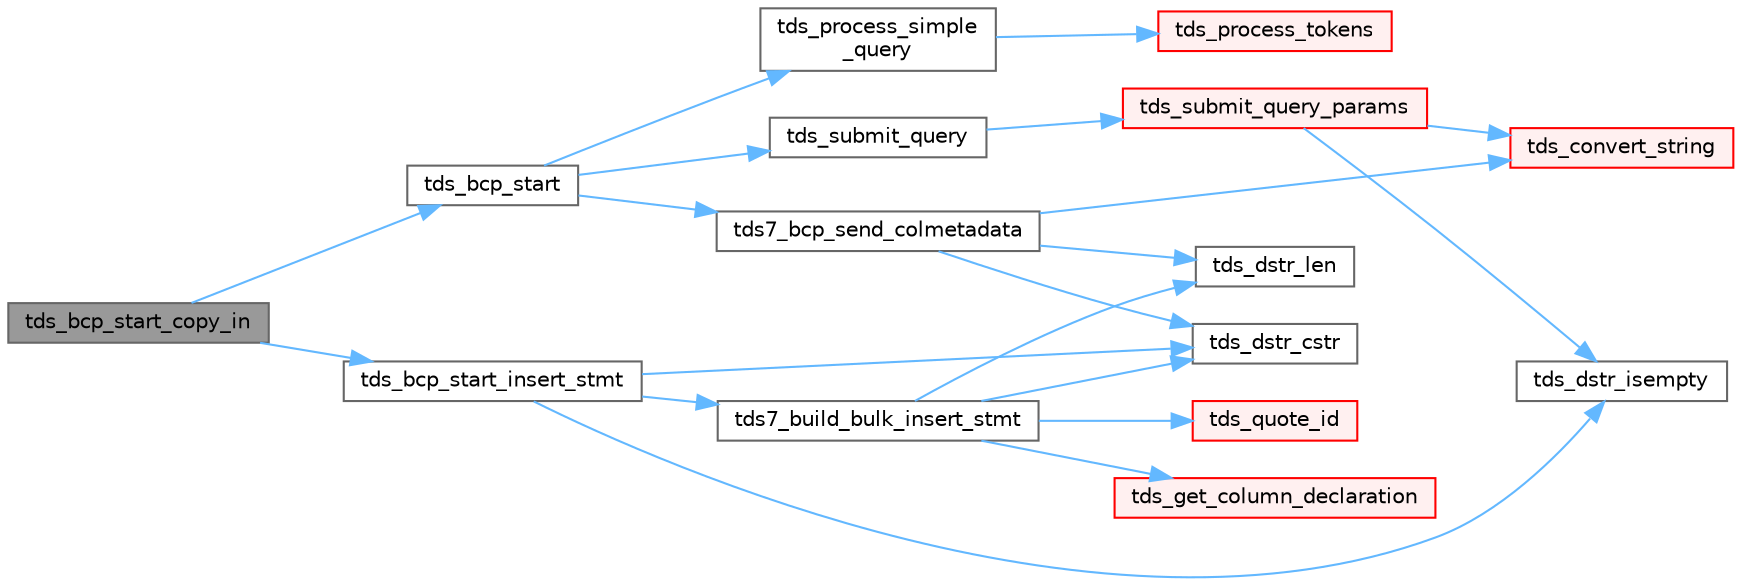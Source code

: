 digraph "tds_bcp_start_copy_in"
{
 // LATEX_PDF_SIZE
  bgcolor="transparent";
  edge [fontname=Helvetica,fontsize=10,labelfontname=Helvetica,labelfontsize=10];
  node [fontname=Helvetica,fontsize=10,shape=box,height=0.2,width=0.4];
  rankdir="LR";
  Node1 [id="Node000001",label="tds_bcp_start_copy_in",height=0.2,width=0.4,color="gray40", fillcolor="grey60", style="filled", fontcolor="black",tooltip="Start bulk copy to server."];
  Node1 -> Node2 [id="edge1_Node000001_Node000002",color="steelblue1",style="solid",tooltip=" "];
  Node2 [id="Node000002",label="tds_bcp_start",height=0.2,width=0.4,color="grey40", fillcolor="white", style="filled",URL="$a00254.html#a8208eef2a3974ae1f0cf3c8c8ab011ce",tooltip="Start sending BCP data to server."];
  Node2 -> Node3 [id="edge2_Node000002_Node000003",color="steelblue1",style="solid",tooltip=" "];
  Node3 [id="Node000003",label="tds7_bcp_send_colmetadata",height=0.2,width=0.4,color="grey40", fillcolor="white", style="filled",URL="$a00254.html#a4daaa551e54dbd978650e2eef89e09ff",tooltip="Send BCP metadata to server."];
  Node3 -> Node4 [id="edge3_Node000003_Node000004",color="steelblue1",style="solid",tooltip=" "];
  Node4 [id="Node000004",label="tds_convert_string",height=0.2,width=0.4,color="red", fillcolor="#FFF0F0", style="filled",URL="$a00590.html#gad5b76c688898b86984d09628f030d01c",tooltip="Convert a string in an allocated buffer."];
  Node3 -> Node8 [id="edge4_Node000003_Node000008",color="steelblue1",style="solid",tooltip=" "];
  Node8 [id="Node000008",label="tds_dstr_cstr",height=0.2,width=0.4,color="grey40", fillcolor="white", style="filled",URL="$a00593.html#gac536f0e4d77d3cff5702719362ec1766",tooltip="Returns a C version (NUL terminated string) of dstr."];
  Node3 -> Node9 [id="edge5_Node000003_Node000009",color="steelblue1",style="solid",tooltip=" "];
  Node9 [id="Node000009",label="tds_dstr_len",height=0.2,width=0.4,color="grey40", fillcolor="white", style="filled",URL="$a00593.html#ga396f139e4f886ac1b224a735138e73dd",tooltip="Returns the length of the string in bytes."];
  Node2 -> Node10 [id="edge6_Node000002_Node000010",color="steelblue1",style="solid",tooltip=" "];
  Node10 [id="Node000010",label="tds_process_simple\l_query",height=0.2,width=0.4,color="grey40", fillcolor="white", style="filled",URL="$a00592.html#gaeeb1562044786ea17bea361ed83e6946",tooltip="Process results for simple query as \"SET TEXTSIZE\" or \"USE dbname\" If the statement returns results,..."];
  Node10 -> Node11 [id="edge7_Node000010_Node000011",color="steelblue1",style="solid",tooltip=" "];
  Node11 [id="Node000011",label="tds_process_tokens",height=0.2,width=0.4,color="red", fillcolor="#FFF0F0", style="filled",URL="$a00592.html#gabfc9de1d1fe718818caf63a4be4035a6",tooltip="process all streams."];
  Node2 -> Node102 [id="edge8_Node000002_Node000102",color="steelblue1",style="solid",tooltip=" "];
  Node102 [id="Node000102",label="tds_submit_query",height=0.2,width=0.4,color="grey40", fillcolor="white", style="filled",URL="$a00590.html#ga5a29ae7f99d089dc3cea85ec6ee5f3ab",tooltip="Sends a language string to the database server for processing."];
  Node102 -> Node103 [id="edge9_Node000102_Node000103",color="steelblue1",style="solid",tooltip=" "];
  Node103 [id="Node000103",label="tds_submit_query_params",height=0.2,width=0.4,color="red", fillcolor="#FFF0F0", style="filled",URL="$a00590.html#ga95e0fccedc459a4404f496eec74a369a",tooltip="Sends a language string to the database server for processing."];
  Node103 -> Node4 [id="edge10_Node000103_Node000004",color="steelblue1",style="solid",tooltip=" "];
  Node103 -> Node42 [id="edge11_Node000103_Node000042",color="steelblue1",style="solid",tooltip=" "];
  Node42 [id="Node000042",label="tds_dstr_isempty",height=0.2,width=0.4,color="grey40", fillcolor="white", style="filled",URL="$a00593.html#ga197c6af67f2e7469d06c2aa055917b1e",tooltip="test if string is empty"];
  Node1 -> Node122 [id="edge12_Node000001_Node000122",color="steelblue1",style="solid",tooltip=" "];
  Node122 [id="Node000122",label="tds_bcp_start_insert_stmt",height=0.2,width=0.4,color="grey40", fillcolor="white", style="filled",URL="$a00254.html#ab4d7e5309152f54613d52c8469a07fd8",tooltip="Prepare the query to be sent to server to request BCP information."];
  Node122 -> Node123 [id="edge13_Node000122_Node000123",color="steelblue1",style="solid",tooltip=" "];
  Node123 [id="Node000123",label="tds7_build_bulk_insert_stmt",height=0.2,width=0.4,color="grey40", fillcolor="white", style="filled",URL="$a00254.html#a3118c7232bc9c3e47f8ba872bb39e967",tooltip="Help to build query to be sent to server."];
  Node123 -> Node8 [id="edge14_Node000123_Node000008",color="steelblue1",style="solid",tooltip=" "];
  Node123 -> Node9 [id="edge15_Node000123_Node000009",color="steelblue1",style="solid",tooltip=" "];
  Node123 -> Node119 [id="edge16_Node000123_Node000119",color="steelblue1",style="solid",tooltip=" "];
  Node119 [id="Node000119",label="tds_get_column_declaration",height=0.2,width=0.4,color="red", fillcolor="#FFF0F0", style="filled",URL="$a00590.html#ga50d62edeb2a432e2dc668263f3f958ff",tooltip="Return declaration for column (like \"varchar(20)\")."];
  Node123 -> Node97 [id="edge17_Node000123_Node000097",color="steelblue1",style="solid",tooltip=" "];
  Node97 [id="Node000097",label="tds_quote_id",height=0.2,width=0.4,color="red", fillcolor="#FFF0F0", style="filled",URL="$a00590.html#ga8d8f2f1c91635ee95f30722208ae3043",tooltip="Quote an id."];
  Node122 -> Node8 [id="edge18_Node000122_Node000008",color="steelblue1",style="solid",tooltip=" "];
  Node122 -> Node42 [id="edge19_Node000122_Node000042",color="steelblue1",style="solid",tooltip=" "];
}
